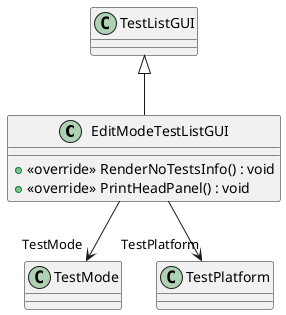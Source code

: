 @startuml
class EditModeTestListGUI {
    + <<override>> RenderNoTestsInfo() : void
    + <<override>> PrintHeadPanel() : void
}
TestListGUI <|-- EditModeTestListGUI
EditModeTestListGUI --> "TestMode" TestMode
EditModeTestListGUI --> "TestPlatform" TestPlatform
@enduml
